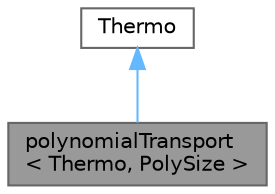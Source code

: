 digraph "polynomialTransport&lt; Thermo, PolySize &gt;"
{
 // LATEX_PDF_SIZE
  bgcolor="transparent";
  edge [fontname=Helvetica,fontsize=10,labelfontname=Helvetica,labelfontsize=10];
  node [fontname=Helvetica,fontsize=10,shape=box,height=0.2,width=0.4];
  Node1 [id="Node000001",label="polynomialTransport\l\< Thermo, PolySize \>",height=0.2,width=0.4,color="gray40", fillcolor="grey60", style="filled", fontcolor="black",tooltip="Transport package using polynomial functions for mu and kappa."];
  Node2 -> Node1 [id="edge1_Node000001_Node000002",dir="back",color="steelblue1",style="solid",tooltip=" "];
  Node2 [id="Node000002",label="Thermo",height=0.2,width=0.4,color="gray40", fillcolor="white", style="filled",tooltip=" "];
}

